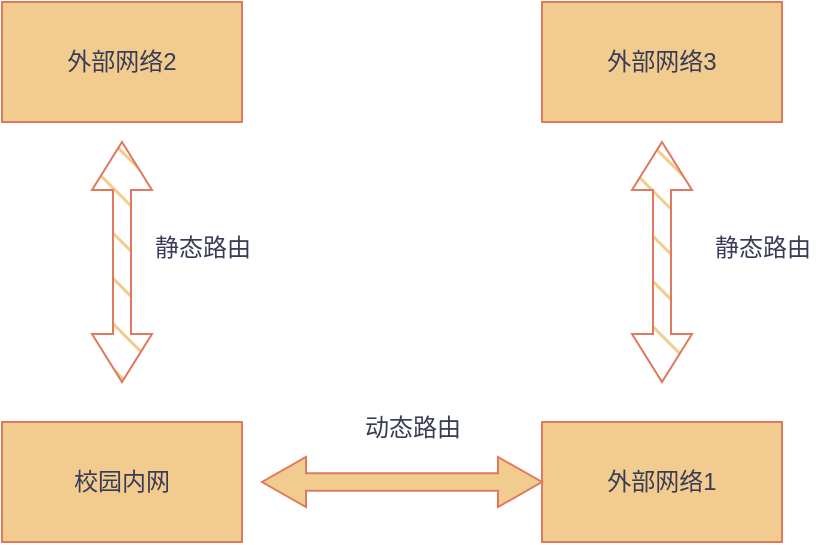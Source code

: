 <mxfile version="21.5.0" type="github" pages="3">
  <diagram id="JUidYBW1GJWZsKxiZpDq" name="第 1 页">
    <mxGraphModel dx="1008" dy="642" grid="1" gridSize="10" guides="1" tooltips="1" connect="1" arrows="1" fold="1" page="1" pageScale="1" pageWidth="827" pageHeight="1169" math="0" shadow="0">
      <root>
        <mxCell id="0" />
        <mxCell id="1" parent="0" />
        <mxCell id="DiUsqnAPW3JsSKyYud-B-1" value="校园内网" style="rounded=0;whiteSpace=wrap;html=1;labelBackgroundColor=none;fillColor=#F2CC8F;strokeColor=#E07A5F;fontColor=#393C56;" vertex="1" parent="1">
          <mxGeometry x="200" y="350" width="120" height="60" as="geometry" />
        </mxCell>
        <mxCell id="DiUsqnAPW3JsSKyYud-B-2" value="外部网络1" style="rounded=0;whiteSpace=wrap;html=1;labelBackgroundColor=none;fillColor=#F2CC8F;strokeColor=#E07A5F;fontColor=#393C56;" vertex="1" parent="1">
          <mxGeometry x="470" y="350" width="120" height="60" as="geometry" />
        </mxCell>
        <mxCell id="DiUsqnAPW3JsSKyYud-B-3" value="外部网络2" style="rounded=0;whiteSpace=wrap;html=1;labelBackgroundColor=none;fillColor=#F2CC8F;strokeColor=#E07A5F;fontColor=#393C56;" vertex="1" parent="1">
          <mxGeometry x="200" y="140" width="120" height="60" as="geometry" />
        </mxCell>
        <mxCell id="DiUsqnAPW3JsSKyYud-B-4" value="外部网络3" style="rounded=0;whiteSpace=wrap;html=1;labelBackgroundColor=none;fillColor=#F2CC8F;strokeColor=#E07A5F;fontColor=#393C56;" vertex="1" parent="1">
          <mxGeometry x="470" y="140" width="120" height="60" as="geometry" />
        </mxCell>
        <mxCell id="DiUsqnAPW3JsSKyYud-B-8" value="动态路由" style="text;html=1;align=center;verticalAlign=middle;resizable=0;points=[];autosize=1;strokeColor=none;fillColor=none;labelBackgroundColor=none;fontColor=#393C56;" vertex="1" parent="1">
          <mxGeometry x="370" y="337.5" width="70" height="30" as="geometry" />
        </mxCell>
        <mxCell id="DiUsqnAPW3JsSKyYud-B-13" value="" style="html=1;shadow=0;dashed=0;align=center;verticalAlign=middle;shape=mxgraph.arrows2.twoWayArrow;dy=0.65;dx=22;strokeColor=#E07A5F;fontColor=#393C56;fillColor=#F2CC8F;" vertex="1" parent="1">
          <mxGeometry x="330" y="367.5" width="140" height="25" as="geometry" />
        </mxCell>
        <mxCell id="DiUsqnAPW3JsSKyYud-B-16" value="" style="shape=doubleArrow;direction=south;whiteSpace=wrap;html=1;strokeColor=#E07A5F;fontColor=#393C56;fillColor=#F2CC8F;fillStyle=hatch;" vertex="1" parent="1">
          <mxGeometry x="245" y="210" width="30" height="120" as="geometry" />
        </mxCell>
        <mxCell id="DiUsqnAPW3JsSKyYud-B-17" value="" style="shape=doubleArrow;direction=south;whiteSpace=wrap;html=1;strokeColor=#E07A5F;fontColor=#393C56;fillColor=#F2CC8F;fillStyle=hatch;" vertex="1" parent="1">
          <mxGeometry x="515" y="210" width="30" height="120" as="geometry" />
        </mxCell>
        <mxCell id="DiUsqnAPW3JsSKyYud-B-20" value="静态路由" style="text;html=1;align=center;verticalAlign=middle;resizable=0;points=[];autosize=1;strokeColor=none;fillColor=none;fontColor=#393C56;" vertex="1" parent="1">
          <mxGeometry x="265" y="248" width="70" height="30" as="geometry" />
        </mxCell>
        <mxCell id="DiUsqnAPW3JsSKyYud-B-21" value="静态路由" style="text;html=1;align=center;verticalAlign=middle;resizable=0;points=[];autosize=1;strokeColor=none;fillColor=none;fontColor=#393C56;" vertex="1" parent="1">
          <mxGeometry x="545" y="248" width="70" height="30" as="geometry" />
        </mxCell>
      </root>
    </mxGraphModel>
  </diagram>
  <diagram id="n-5jh5liyN02yLnXecr6" name="第 2 页">
    <mxGraphModel dx="996" dy="640" grid="1" gridSize="10" guides="1" tooltips="1" connect="1" arrows="1" fold="1" page="1" pageScale="1" pageWidth="827" pageHeight="1169" math="0" shadow="0">
      <root>
        <mxCell id="0" />
        <mxCell id="1" parent="0" />
        <mxCell id="jBzcunzqPuZhBJbaHfQc-12" value="" style="edgeStyle=orthogonalEdgeStyle;rounded=0;orthogonalLoop=1;jettySize=auto;html=1;" edge="1" parent="1" source="jBzcunzqPuZhBJbaHfQc-1" target="jBzcunzqPuZhBJbaHfQc-3">
          <mxGeometry relative="1" as="geometry" />
        </mxCell>
        <mxCell id="jBzcunzqPuZhBJbaHfQc-1" value="信源" style="rounded=0;whiteSpace=wrap;html=1;" vertex="1" parent="1">
          <mxGeometry x="80" y="390" width="100" height="50" as="geometry" />
        </mxCell>
        <mxCell id="jBzcunzqPuZhBJbaHfQc-19" value="" style="edgeStyle=orthogonalEdgeStyle;rounded=0;orthogonalLoop=1;jettySize=auto;html=1;" edge="1" parent="1" source="jBzcunzqPuZhBJbaHfQc-2" target="jBzcunzqPuZhBJbaHfQc-8">
          <mxGeometry relative="1" as="geometry" />
        </mxCell>
        <mxCell id="jBzcunzqPuZhBJbaHfQc-2" value="信道" style="rounded=0;whiteSpace=wrap;html=1;" vertex="1" parent="1">
          <mxGeometry x="600" y="480" width="100" height="50" as="geometry" />
        </mxCell>
        <mxCell id="jBzcunzqPuZhBJbaHfQc-13" value="" style="edgeStyle=orthogonalEdgeStyle;rounded=0;orthogonalLoop=1;jettySize=auto;html=1;" edge="1" parent="1" source="jBzcunzqPuZhBJbaHfQc-3" target="jBzcunzqPuZhBJbaHfQc-5">
          <mxGeometry relative="1" as="geometry" />
        </mxCell>
        <mxCell id="jBzcunzqPuZhBJbaHfQc-3" value="编码" style="rounded=0;whiteSpace=wrap;html=1;" vertex="1" parent="1">
          <mxGeometry x="210" y="390" width="100" height="50" as="geometry" />
        </mxCell>
        <mxCell id="jBzcunzqPuZhBJbaHfQc-17" value="" style="edgeStyle=orthogonalEdgeStyle;rounded=0;orthogonalLoop=1;jettySize=auto;html=1;" edge="1" parent="1" source="jBzcunzqPuZhBJbaHfQc-4" target="jBzcunzqPuZhBJbaHfQc-2">
          <mxGeometry relative="1" as="geometry" />
        </mxCell>
        <mxCell id="jBzcunzqPuZhBJbaHfQc-4" value="放大" style="rounded=0;whiteSpace=wrap;html=1;" vertex="1" parent="1">
          <mxGeometry x="600" y="390" width="100" height="50" as="geometry" />
        </mxCell>
        <mxCell id="jBzcunzqPuZhBJbaHfQc-14" value="" style="edgeStyle=orthogonalEdgeStyle;rounded=0;orthogonalLoop=1;jettySize=auto;html=1;" edge="1" parent="1" source="jBzcunzqPuZhBJbaHfQc-5" target="jBzcunzqPuZhBJbaHfQc-6">
          <mxGeometry relative="1" as="geometry" />
        </mxCell>
        <mxCell id="jBzcunzqPuZhBJbaHfQc-5" value="扩频调制" style="rounded=0;whiteSpace=wrap;html=1;" vertex="1" parent="1">
          <mxGeometry x="340" y="390" width="100" height="50" as="geometry" />
        </mxCell>
        <mxCell id="jBzcunzqPuZhBJbaHfQc-15" value="" style="edgeStyle=orthogonalEdgeStyle;rounded=0;orthogonalLoop=1;jettySize=auto;html=1;" edge="1" parent="1" source="jBzcunzqPuZhBJbaHfQc-6" target="jBzcunzqPuZhBJbaHfQc-4">
          <mxGeometry relative="1" as="geometry" />
        </mxCell>
        <mxCell id="jBzcunzqPuZhBJbaHfQc-6" value="上变频" style="rounded=0;whiteSpace=wrap;html=1;" vertex="1" parent="1">
          <mxGeometry x="470" y="390" width="100" height="50" as="geometry" />
        </mxCell>
        <mxCell id="jBzcunzqPuZhBJbaHfQc-20" value="" style="edgeStyle=orthogonalEdgeStyle;rounded=0;orthogonalLoop=1;jettySize=auto;html=1;" edge="1" parent="1" source="jBzcunzqPuZhBJbaHfQc-7" target="jBzcunzqPuZhBJbaHfQc-2">
          <mxGeometry relative="1" as="geometry" />
        </mxCell>
        <mxCell id="jBzcunzqPuZhBJbaHfQc-7" value="噪声" style="rounded=0;whiteSpace=wrap;html=1;" vertex="1" parent="1">
          <mxGeometry x="740" y="480" width="50" height="50" as="geometry" />
        </mxCell>
        <mxCell id="jBzcunzqPuZhBJbaHfQc-21" value="" style="edgeStyle=orthogonalEdgeStyle;rounded=0;orthogonalLoop=1;jettySize=auto;html=1;" edge="1" parent="1" source="jBzcunzqPuZhBJbaHfQc-8" target="jBzcunzqPuZhBJbaHfQc-10">
          <mxGeometry relative="1" as="geometry" />
        </mxCell>
        <mxCell id="jBzcunzqPuZhBJbaHfQc-8" value="下变频" style="rounded=0;whiteSpace=wrap;html=1;" vertex="1" parent="1">
          <mxGeometry x="600" y="570" width="100" height="50" as="geometry" />
        </mxCell>
        <mxCell id="jBzcunzqPuZhBJbaHfQc-23" value="" style="edgeStyle=orthogonalEdgeStyle;rounded=0;orthogonalLoop=1;jettySize=auto;html=1;" edge="1" parent="1" source="jBzcunzqPuZhBJbaHfQc-9" target="jBzcunzqPuZhBJbaHfQc-11">
          <mxGeometry relative="1" as="geometry" />
        </mxCell>
        <mxCell id="jBzcunzqPuZhBJbaHfQc-9" value="译码" style="rounded=0;whiteSpace=wrap;html=1;" vertex="1" parent="1">
          <mxGeometry x="340" y="570" width="100" height="50" as="geometry" />
        </mxCell>
        <mxCell id="jBzcunzqPuZhBJbaHfQc-22" value="" style="edgeStyle=orthogonalEdgeStyle;rounded=0;orthogonalLoop=1;jettySize=auto;html=1;" edge="1" parent="1" source="jBzcunzqPuZhBJbaHfQc-10" target="jBzcunzqPuZhBJbaHfQc-9">
          <mxGeometry relative="1" as="geometry" />
        </mxCell>
        <mxCell id="jBzcunzqPuZhBJbaHfQc-10" value="解括解调" style="rounded=0;whiteSpace=wrap;html=1;" vertex="1" parent="1">
          <mxGeometry x="470" y="570" width="100" height="50" as="geometry" />
        </mxCell>
        <mxCell id="jBzcunzqPuZhBJbaHfQc-11" value="信宿" style="rounded=0;whiteSpace=wrap;html=1;" vertex="1" parent="1">
          <mxGeometry x="210" y="570" width="100" height="50" as="geometry" />
        </mxCell>
        <mxCell id="jBzcunzqPuZhBJbaHfQc-25" value="" style="edgeStyle=orthogonalEdgeStyle;rounded=0;orthogonalLoop=1;jettySize=auto;html=1;" edge="1" parent="1" source="jBzcunzqPuZhBJbaHfQc-24" target="jBzcunzqPuZhBJbaHfQc-5">
          <mxGeometry relative="1" as="geometry" />
        </mxCell>
        <mxCell id="jBzcunzqPuZhBJbaHfQc-26" style="edgeStyle=orthogonalEdgeStyle;rounded=0;orthogonalLoop=1;jettySize=auto;html=1;entryX=0.433;entryY=-0.053;entryDx=0;entryDy=0;entryPerimeter=0;" edge="1" parent="1" source="jBzcunzqPuZhBJbaHfQc-24" target="jBzcunzqPuZhBJbaHfQc-10">
          <mxGeometry relative="1" as="geometry" />
        </mxCell>
        <mxCell id="jBzcunzqPuZhBJbaHfQc-24" value="码发生器" style="rounded=0;whiteSpace=wrap;html=1;" vertex="1" parent="1">
          <mxGeometry x="370" y="485" width="120" height="40" as="geometry" />
        </mxCell>
      </root>
    </mxGraphModel>
  </diagram>
  <diagram id="dNqU60fY0eHauNR_faiF" name="第 3 页">
    <mxGraphModel dx="996" dy="640" grid="1" gridSize="10" guides="1" tooltips="1" connect="1" arrows="1" fold="1" page="1" pageScale="1" pageWidth="827" pageHeight="1169" math="0" shadow="0">
      <root>
        <mxCell id="0" />
        <mxCell id="1" parent="0" />
        <mxCell id="JVBkCC8Jjox7wk_21BTD-10" value="" style="edgeStyle=orthogonalEdgeStyle;rounded=0;orthogonalLoop=1;jettySize=auto;html=1;" edge="1" parent="1" source="JVBkCC8Jjox7wk_21BTD-1" target="JVBkCC8Jjox7wk_21BTD-3">
          <mxGeometry relative="1" as="geometry" />
        </mxCell>
        <mxCell id="JVBkCC8Jjox7wk_21BTD-1" value="信源编码" style="rounded=0;whiteSpace=wrap;html=1;" vertex="1" parent="1">
          <mxGeometry x="160" y="180" width="100" height="50" as="geometry" />
        </mxCell>
        <mxCell id="JVBkCC8Jjox7wk_21BTD-15" value="" style="edgeStyle=orthogonalEdgeStyle;rounded=0;orthogonalLoop=1;jettySize=auto;html=1;" edge="1" parent="1" source="JVBkCC8Jjox7wk_21BTD-2" target="JVBkCC8Jjox7wk_21BTD-7">
          <mxGeometry relative="1" as="geometry" />
        </mxCell>
        <mxCell id="JVBkCC8Jjox7wk_21BTD-2" value="码偏移消除" style="rounded=0;whiteSpace=wrap;html=1;" vertex="1" parent="1">
          <mxGeometry x="320" y="360" width="100" height="50" as="geometry" />
        </mxCell>
        <mxCell id="JVBkCC8Jjox7wk_21BTD-11" value="" style="edgeStyle=orthogonalEdgeStyle;rounded=0;orthogonalLoop=1;jettySize=auto;html=1;" edge="1" parent="1" source="JVBkCC8Jjox7wk_21BTD-3" target="JVBkCC8Jjox7wk_21BTD-4">
          <mxGeometry relative="1" as="geometry" />
        </mxCell>
        <mxCell id="JVBkCC8Jjox7wk_21BTD-3" value="码偏移" style="rounded=0;whiteSpace=wrap;html=1;" vertex="1" parent="1">
          <mxGeometry x="314" y="180" width="100" height="50" as="geometry" />
        </mxCell>
        <mxCell id="JVBkCC8Jjox7wk_21BTD-12" value="" style="edgeStyle=orthogonalEdgeStyle;rounded=0;orthogonalLoop=1;jettySize=auto;html=1;" edge="1" parent="1" source="JVBkCC8Jjox7wk_21BTD-4" target="JVBkCC8Jjox7wk_21BTD-5">
          <mxGeometry relative="1" as="geometry" />
        </mxCell>
        <mxCell id="JVBkCC8Jjox7wk_21BTD-4" value="信号调制" style="rounded=0;whiteSpace=wrap;html=1;" vertex="1" parent="1">
          <mxGeometry x="470" y="180" width="100" height="50" as="geometry" />
        </mxCell>
        <mxCell id="JVBkCC8Jjox7wk_21BTD-13" value="" style="edgeStyle=orthogonalEdgeStyle;rounded=0;orthogonalLoop=1;jettySize=auto;html=1;" edge="1" parent="1" source="JVBkCC8Jjox7wk_21BTD-5" target="JVBkCC8Jjox7wk_21BTD-6">
          <mxGeometry relative="1" as="geometry" />
        </mxCell>
        <mxCell id="JVBkCC8Jjox7wk_21BTD-5" value="信号传输" style="rounded=0;whiteSpace=wrap;html=1;" vertex="1" parent="1">
          <mxGeometry x="470" y="270" width="100" height="50" as="geometry" />
        </mxCell>
        <mxCell id="JVBkCC8Jjox7wk_21BTD-14" value="" style="edgeStyle=orthogonalEdgeStyle;rounded=0;orthogonalLoop=1;jettySize=auto;html=1;" edge="1" parent="1" source="JVBkCC8Jjox7wk_21BTD-6" target="JVBkCC8Jjox7wk_21BTD-2">
          <mxGeometry relative="1" as="geometry" />
        </mxCell>
        <mxCell id="JVBkCC8Jjox7wk_21BTD-6" value="信号解调" style="rounded=0;whiteSpace=wrap;html=1;" vertex="1" parent="1">
          <mxGeometry x="470" y="360" width="100" height="50" as="geometry" />
        </mxCell>
        <mxCell id="JVBkCC8Jjox7wk_21BTD-7" value="解码" style="rounded=0;whiteSpace=wrap;html=1;" vertex="1" parent="1">
          <mxGeometry x="180" y="360" width="100" height="50" as="geometry" />
        </mxCell>
        <mxCell id="JVBkCC8Jjox7wk_21BTD-17" value="" style="edgeStyle=orthogonalEdgeStyle;rounded=0;orthogonalLoop=1;jettySize=auto;html=1;" edge="1" parent="1" source="JVBkCC8Jjox7wk_21BTD-9" target="JVBkCC8Jjox7wk_21BTD-5">
          <mxGeometry relative="1" as="geometry" />
        </mxCell>
        <mxCell id="JVBkCC8Jjox7wk_21BTD-9" value="噪声" style="rounded=0;whiteSpace=wrap;html=1;" vertex="1" parent="1">
          <mxGeometry x="600" y="270" width="60" height="50" as="geometry" />
        </mxCell>
      </root>
    </mxGraphModel>
  </diagram>
</mxfile>
